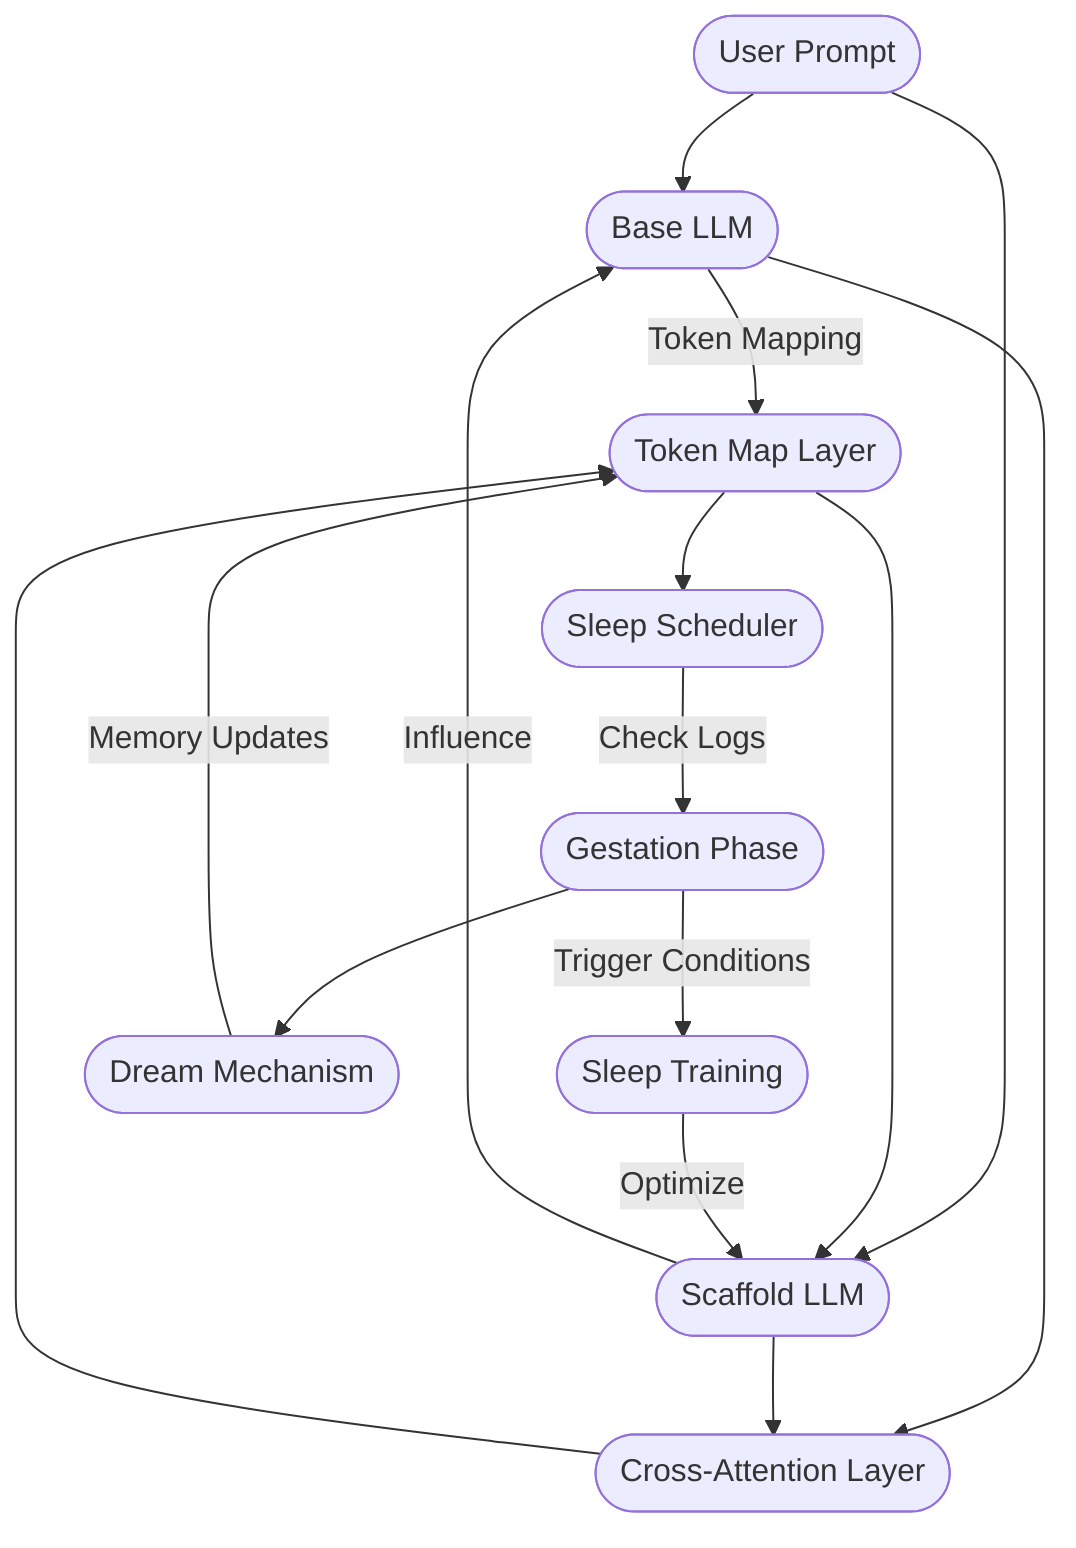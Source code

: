 flowchart TD
    UserPrompt([User Prompt]) --> BaseLLM([Base LLM])
    UserPrompt --> ScaffoldLLM([Scaffold LLM])
    BaseLLM -->|Token Mapping| TokenMap([Token Map Layer])
    TokenMap --> ScaffoldLLM([Scaffold LLM])
    ScaffoldLLM -->|Influence| BaseLLM
    BaseLLM --> CrossAttention([Cross-Attention Layer])
    ScaffoldLLM --> CrossAttention
    CrossAttention --> TokenMap
    TokenMap --> SleepScheduler([Sleep Scheduler])
    SleepScheduler -->|Check Logs| Gestation([Gestation Phase])
    Gestation -->|Trigger Conditions| SleepTraining([Sleep Training])
    Gestation --> Dreaming([Dream Mechanism])
    SleepTraining -->|Optimize| ScaffoldLLM
    Dreaming -->|Memory Updates| TokenMap